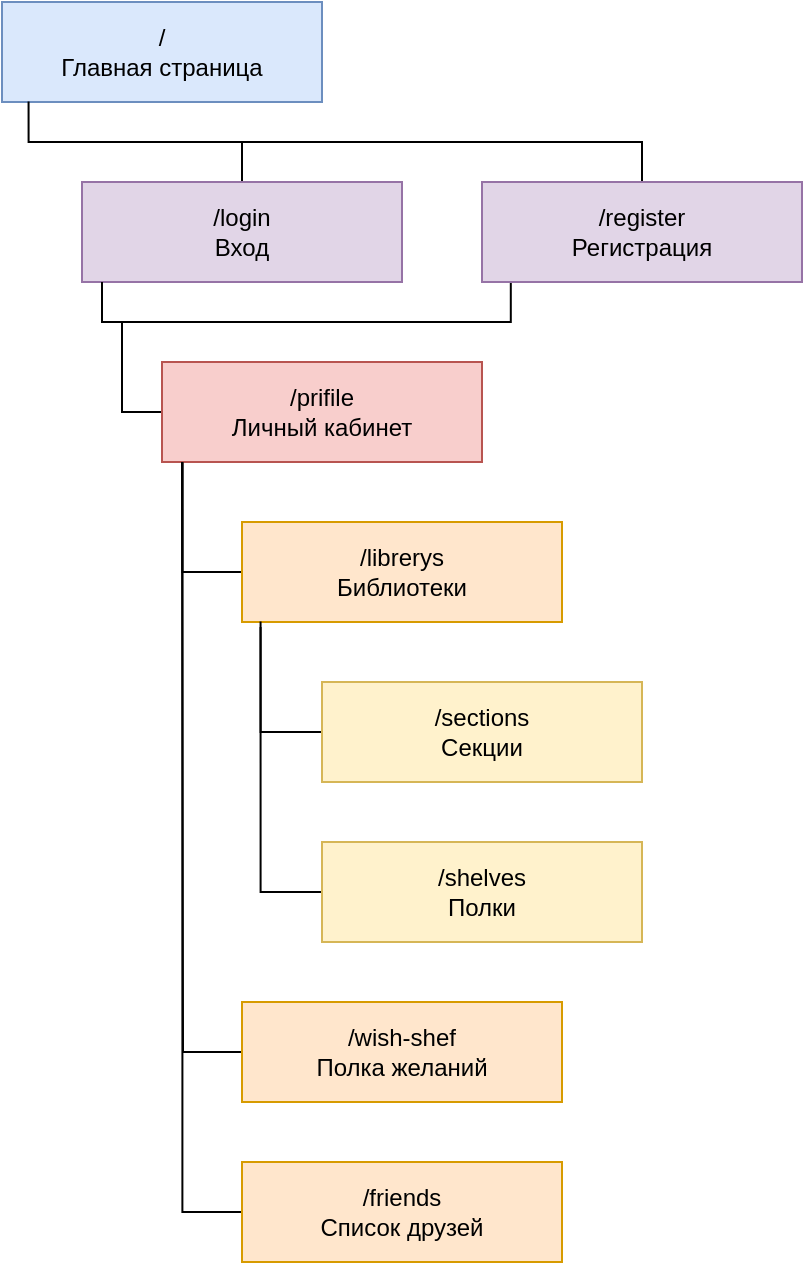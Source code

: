 <mxfile version="19.0.3" type="device"><diagram id="YXTpyG0O13NWVx8g6XgE" name="Page-1"><mxGraphModel dx="1016" dy="734" grid="1" gridSize="10" guides="1" tooltips="1" connect="1" arrows="1" fold="1" page="1" pageScale="1" pageWidth="827" pageHeight="1169" math="0" shadow="0"><root><mxCell id="0"/><mxCell id="1" parent="0"/><mxCell id="icz0wfZvkSGSmO34vFxy-1" value="/&lt;br&gt;Главная страница" style="rounded=0;whiteSpace=wrap;html=1;fillColor=#dae8fc;strokeColor=#6c8ebf;" vertex="1" parent="1"><mxGeometry x="40" y="20" width="160" height="50" as="geometry"/></mxCell><mxCell id="icz0wfZvkSGSmO34vFxy-10" style="edgeStyle=orthogonalEdgeStyle;rounded=0;orthogonalLoop=1;jettySize=auto;html=1;exitX=0.5;exitY=0;exitDx=0;exitDy=0;entryX=0.083;entryY=0.994;entryDx=0;entryDy=0;entryPerimeter=0;endArrow=none;endFill=0;" edge="1" parent="1" source="icz0wfZvkSGSmO34vFxy-3" target="icz0wfZvkSGSmO34vFxy-1"><mxGeometry relative="1" as="geometry"><Array as="points"><mxPoint x="360" y="90"/><mxPoint x="53" y="90"/></Array></mxGeometry></mxCell><mxCell id="icz0wfZvkSGSmO34vFxy-11" style="edgeStyle=orthogonalEdgeStyle;rounded=0;orthogonalLoop=1;jettySize=auto;html=1;exitX=0.5;exitY=0;exitDx=0;exitDy=0;endArrow=none;endFill=0;" edge="1" parent="1" source="icz0wfZvkSGSmO34vFxy-2"><mxGeometry relative="1" as="geometry"><mxPoint x="160" y="90" as="targetPoint"/></mxGeometry></mxCell><mxCell id="icz0wfZvkSGSmO34vFxy-2" value="/login&lt;br&gt;Вход" style="rounded=0;whiteSpace=wrap;html=1;fillColor=#e1d5e7;strokeColor=#9673a6;" vertex="1" parent="1"><mxGeometry x="80" y="110" width="160" height="50" as="geometry"/></mxCell><mxCell id="icz0wfZvkSGSmO34vFxy-15" style="edgeStyle=orthogonalEdgeStyle;rounded=0;orthogonalLoop=1;jettySize=auto;html=1;exitX=0.09;exitY=0.988;exitDx=0;exitDy=0;endArrow=none;endFill=0;exitPerimeter=0;" edge="1" parent="1" source="icz0wfZvkSGSmO34vFxy-3"><mxGeometry relative="1" as="geometry"><mxPoint x="90" y="160" as="targetPoint"/><Array as="points"><mxPoint x="294" y="180"/><mxPoint x="90" y="180"/></Array></mxGeometry></mxCell><mxCell id="icz0wfZvkSGSmO34vFxy-3" value="/register&lt;br&gt;Регистрация" style="rounded=0;whiteSpace=wrap;html=1;fillColor=#e1d5e7;strokeColor=#9673a6;" vertex="1" parent="1"><mxGeometry x="280" y="110" width="160" height="50" as="geometry"/></mxCell><mxCell id="icz0wfZvkSGSmO34vFxy-16" style="edgeStyle=orthogonalEdgeStyle;rounded=0;orthogonalLoop=1;jettySize=auto;html=1;exitX=0;exitY=0.5;exitDx=0;exitDy=0;endArrow=none;endFill=0;" edge="1" parent="1" source="icz0wfZvkSGSmO34vFxy-4"><mxGeometry relative="1" as="geometry"><mxPoint x="100" y="180" as="targetPoint"/></mxGeometry></mxCell><mxCell id="icz0wfZvkSGSmO34vFxy-4" value="/prifile&lt;br&gt;Личный кабинет" style="rounded=0;whiteSpace=wrap;html=1;fillColor=#f8cecc;strokeColor=#b85450;" vertex="1" parent="1"><mxGeometry x="120" y="200" width="160" height="50" as="geometry"/></mxCell><mxCell id="icz0wfZvkSGSmO34vFxy-18" style="edgeStyle=orthogonalEdgeStyle;rounded=0;orthogonalLoop=1;jettySize=auto;html=1;exitX=0;exitY=0.5;exitDx=0;exitDy=0;entryX=0.064;entryY=1.003;entryDx=0;entryDy=0;entryPerimeter=0;endArrow=none;endFill=0;" edge="1" parent="1" source="icz0wfZvkSGSmO34vFxy-5" target="icz0wfZvkSGSmO34vFxy-4"><mxGeometry relative="1" as="geometry"/></mxCell><mxCell id="icz0wfZvkSGSmO34vFxy-5" value="/librerys&lt;br&gt;Библиотеки" style="rounded=0;whiteSpace=wrap;html=1;fillColor=#ffe6cc;strokeColor=#d79b00;" vertex="1" parent="1"><mxGeometry x="160" y="280" width="160" height="50" as="geometry"/></mxCell><mxCell id="icz0wfZvkSGSmO34vFxy-24" style="edgeStyle=orthogonalEdgeStyle;rounded=0;orthogonalLoop=1;jettySize=auto;html=1;exitX=0;exitY=0.5;exitDx=0;exitDy=0;entryX=0.058;entryY=0.995;entryDx=0;entryDy=0;entryPerimeter=0;endArrow=none;endFill=0;" edge="1" parent="1" source="icz0wfZvkSGSmO34vFxy-6" target="icz0wfZvkSGSmO34vFxy-5"><mxGeometry relative="1" as="geometry"/></mxCell><mxCell id="icz0wfZvkSGSmO34vFxy-6" value="/sections&lt;br&gt;Секции" style="rounded=0;whiteSpace=wrap;html=1;fillColor=#fff2cc;strokeColor=#d6b656;" vertex="1" parent="1"><mxGeometry x="200" y="360" width="160" height="50" as="geometry"/></mxCell><mxCell id="icz0wfZvkSGSmO34vFxy-25" style="edgeStyle=orthogonalEdgeStyle;rounded=0;orthogonalLoop=1;jettySize=auto;html=1;exitX=0;exitY=0.5;exitDx=0;exitDy=0;entryX=0.058;entryY=1.051;entryDx=0;entryDy=0;entryPerimeter=0;endArrow=none;endFill=0;" edge="1" parent="1" source="icz0wfZvkSGSmO34vFxy-7" target="icz0wfZvkSGSmO34vFxy-5"><mxGeometry relative="1" as="geometry"/></mxCell><mxCell id="icz0wfZvkSGSmO34vFxy-7" value="/shelves&lt;br&gt;Полки" style="rounded=0;whiteSpace=wrap;html=1;fillColor=#fff2cc;strokeColor=#d6b656;" vertex="1" parent="1"><mxGeometry x="200" y="440" width="160" height="50" as="geometry"/></mxCell><mxCell id="icz0wfZvkSGSmO34vFxy-21" style="edgeStyle=orthogonalEdgeStyle;rounded=0;orthogonalLoop=1;jettySize=auto;html=1;exitX=0;exitY=0.5;exitDx=0;exitDy=0;endArrow=none;endFill=0;" edge="1" parent="1" source="icz0wfZvkSGSmO34vFxy-8"><mxGeometry relative="1" as="geometry"><mxPoint x="130" y="250" as="targetPoint"/></mxGeometry></mxCell><mxCell id="icz0wfZvkSGSmO34vFxy-8" value="/wish-shef&lt;br&gt;Полка желаний" style="rounded=0;whiteSpace=wrap;html=1;fillColor=#ffe6cc;strokeColor=#d79b00;" vertex="1" parent="1"><mxGeometry x="160" y="520" width="160" height="50" as="geometry"/></mxCell><mxCell id="icz0wfZvkSGSmO34vFxy-22" style="edgeStyle=orthogonalEdgeStyle;rounded=0;orthogonalLoop=1;jettySize=auto;html=1;exitX=0;exitY=0.5;exitDx=0;exitDy=0;entryX=0.064;entryY=1.003;entryDx=0;entryDy=0;entryPerimeter=0;endArrow=none;endFill=0;" edge="1" parent="1" source="icz0wfZvkSGSmO34vFxy-9" target="icz0wfZvkSGSmO34vFxy-4"><mxGeometry relative="1" as="geometry"/></mxCell><mxCell id="icz0wfZvkSGSmO34vFxy-9" value="/friends&lt;br&gt;Список друзей" style="rounded=0;whiteSpace=wrap;html=1;fillColor=#ffe6cc;strokeColor=#d79b00;" vertex="1" parent="1"><mxGeometry x="160" y="600" width="160" height="50" as="geometry"/></mxCell></root></mxGraphModel></diagram></mxfile>